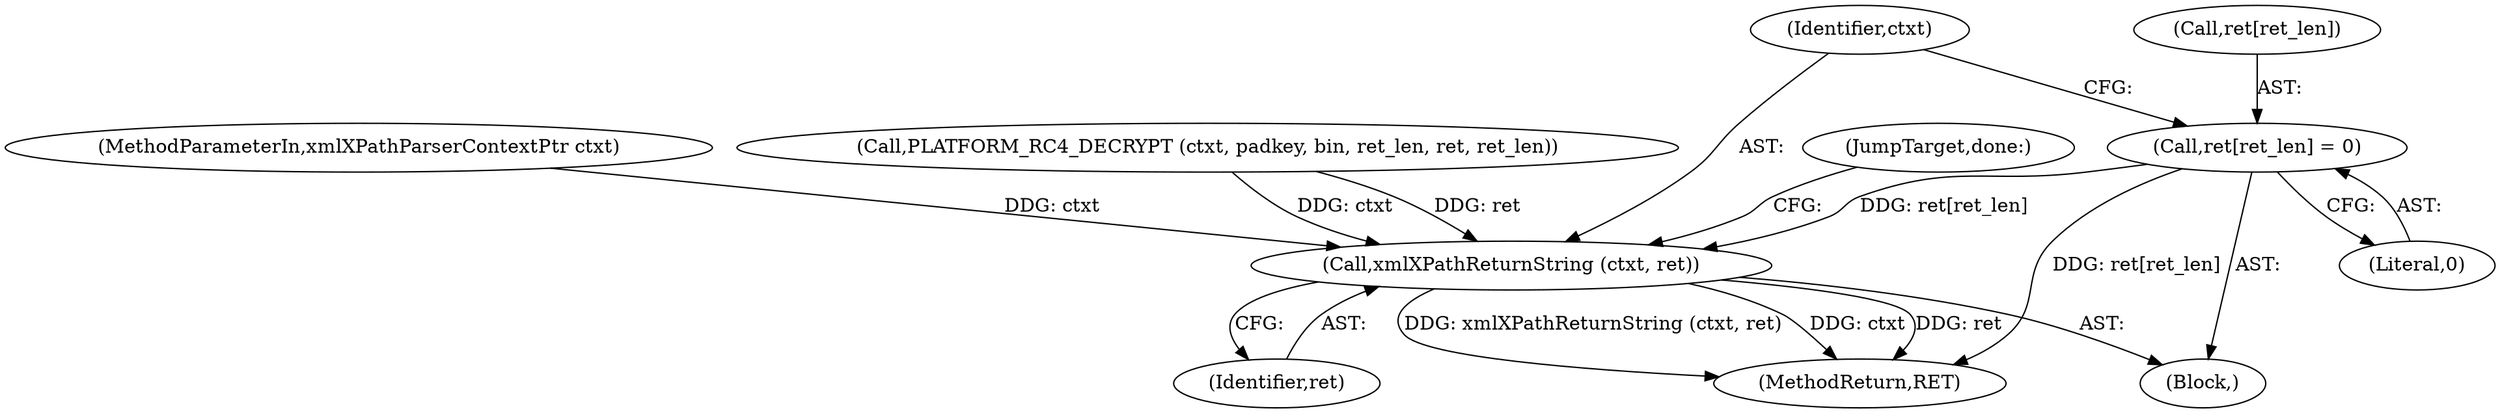 digraph "0_Chrome_96dbafe288dbe2f0cc45fa3c39daf6d0c37acbab_0@array" {
"1000323" [label="(Call,ret[ret_len] = 0)"];
"1000328" [label="(Call,xmlXPathReturnString (ctxt, ret))"];
"1000330" [label="(Identifier,ret)"];
"1000328" [label="(Call,xmlXPathReturnString (ctxt, ret))"];
"1000103" [label="(MethodParameterIn,xmlXPathParserContextPtr ctxt)"];
"1000356" [label="(MethodReturn,RET)"];
"1000105" [label="(Block,)"];
"1000316" [label="(Call,PLATFORM_RC4_DECRYPT (ctxt, padkey, bin, ret_len, ret, ret_len))"];
"1000329" [label="(Identifier,ctxt)"];
"1000323" [label="(Call,ret[ret_len] = 0)"];
"1000327" [label="(Literal,0)"];
"1000331" [label="(JumpTarget,done:)"];
"1000324" [label="(Call,ret[ret_len])"];
"1000323" -> "1000105"  [label="AST: "];
"1000323" -> "1000327"  [label="CFG: "];
"1000324" -> "1000323"  [label="AST: "];
"1000327" -> "1000323"  [label="AST: "];
"1000329" -> "1000323"  [label="CFG: "];
"1000323" -> "1000356"  [label="DDG: ret[ret_len]"];
"1000323" -> "1000328"  [label="DDG: ret[ret_len]"];
"1000328" -> "1000105"  [label="AST: "];
"1000328" -> "1000330"  [label="CFG: "];
"1000329" -> "1000328"  [label="AST: "];
"1000330" -> "1000328"  [label="AST: "];
"1000331" -> "1000328"  [label="CFG: "];
"1000328" -> "1000356"  [label="DDG: xmlXPathReturnString (ctxt, ret)"];
"1000328" -> "1000356"  [label="DDG: ctxt"];
"1000328" -> "1000356"  [label="DDG: ret"];
"1000316" -> "1000328"  [label="DDG: ctxt"];
"1000316" -> "1000328"  [label="DDG: ret"];
"1000103" -> "1000328"  [label="DDG: ctxt"];
}
